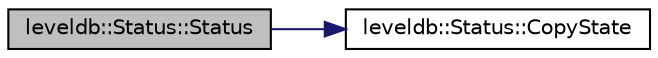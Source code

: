 digraph "leveldb::Status::Status"
{
  edge [fontname="Helvetica",fontsize="10",labelfontname="Helvetica",labelfontsize="10"];
  node [fontname="Helvetica",fontsize="10",shape=record];
  rankdir="LR";
  Node1 [label="leveldb::Status::Status",height=0.2,width=0.4,color="black", fillcolor="grey75", style="filled" fontcolor="black"];
  Node1 -> Node2 [color="midnightblue",fontsize="10",style="solid",fontname="Helvetica"];
  Node2 [label="leveldb::Status::CopyState",height=0.2,width=0.4,color="black", fillcolor="white", style="filled",URL="$classleveldb_1_1_status.html#a8ba9034a426f8bfaf7f9f94fcf534a3a"];
}
